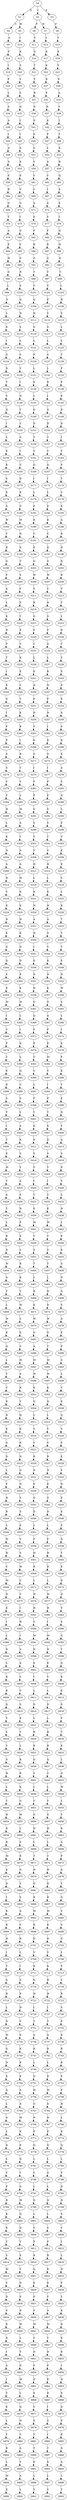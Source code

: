 strict digraph  {
	S0 -> S1 [ label = Q ];
	S0 -> S2 [ label = I ];
	S0 -> S3 [ label = E ];
	S1 -> S4 [ label = C ];
	S1 -> S5 [ label = M ];
	S2 -> S6 [ label = F ];
	S2 -> S7 [ label = W ];
	S3 -> S8 [ label = P ];
	S4 -> S9 [ label = A ];
	S5 -> S10 [ label = I ];
	S6 -> S11 [ label = V ];
	S7 -> S12 [ label = I ];
	S8 -> S13 [ label = V ];
	S9 -> S14 [ label = F ];
	S10 -> S15 [ label = K ];
	S11 -> S16 [ label = G ];
	S12 -> S17 [ label = K ];
	S13 -> S18 [ label = E ];
	S14 -> S19 [ label = I ];
	S15 -> S20 [ label = S ];
	S16 -> S21 [ label = T ];
	S17 -> S22 [ label = K ];
	S18 -> S23 [ label = Y ];
	S19 -> S24 [ label = F ];
	S20 -> S25 [ label = V ];
	S21 -> S26 [ label = V ];
	S22 -> S27 [ label = K ];
	S23 -> S28 [ label = E ];
	S24 -> S29 [ label = L ];
	S25 -> S30 [ label = S ];
	S26 -> S31 [ label = R ];
	S27 -> S32 [ label = F ];
	S28 -> S33 [ label = A ];
	S29 -> S34 [ label = S ];
	S30 -> S35 [ label = Q ];
	S31 -> S36 [ label = E ];
	S32 -> S37 [ label = R ];
	S33 -> S38 [ label = Y ];
	S34 -> S39 [ label = A ];
	S35 -> S40 [ label = L ];
	S36 -> S41 [ label = E ];
	S37 -> S42 [ label = K ];
	S38 -> S43 [ label = I ];
	S39 -> S44 [ label = I ];
	S40 -> S45 [ label = I ];
	S41 -> S46 [ label = K ];
	S42 -> S47 [ label = F ];
	S43 -> S48 [ label = I ];
	S44 -> S49 [ label = A ];
	S45 -> S50 [ label = S ];
	S46 -> S51 [ label = G ];
	S47 -> S52 [ label = L ];
	S48 -> S53 [ label = K ];
	S49 -> S54 [ label = S ];
	S50 -> S55 [ label = E ];
	S51 -> S56 [ label = V ];
	S52 -> S57 [ label = A ];
	S53 -> S58 [ label = R ];
	S54 -> S59 [ label = F ];
	S55 -> S60 [ label = E ];
	S56 -> S61 [ label = V ];
	S57 -> S62 [ label = V ];
	S58 -> S63 [ label = Q ];
	S59 -> S64 [ label = R ];
	S60 -> S65 [ label = V ];
	S61 -> S66 [ label = L ];
	S62 -> S67 [ label = I ];
	S63 -> S68 [ label = S ];
	S64 -> S69 [ label = G ];
	S65 -> S70 [ label = G ];
	S66 -> S71 [ label = A ];
	S67 -> S72 [ label = A ];
	S68 -> S73 [ label = E ];
	S69 -> S74 [ label = T ];
	S70 -> S75 [ label = I ];
	S71 -> S76 [ label = S ];
	S72 -> S77 [ label = S ];
	S73 -> S78 [ label = I ];
	S74 -> S79 [ label = A ];
	S75 -> S80 [ label = G ];
	S76 -> S81 [ label = F ];
	S77 -> S82 [ label = F ];
	S78 -> S83 [ label = Q ];
	S79 -> S84 [ label = P ];
	S80 -> S85 [ label = S ];
	S81 -> S86 [ label = R ];
	S82 -> S87 [ label = R ];
	S83 -> S88 [ label = H ];
	S84 -> S89 [ label = H ];
	S85 -> S90 [ label = S ];
	S86 -> S91 [ label = G ];
	S87 -> S92 [ label = G ];
	S88 -> S93 [ label = D ];
	S89 -> S94 [ label = G ];
	S90 -> S95 [ label = R ];
	S91 -> S96 [ label = T ];
	S92 -> S97 [ label = T ];
	S93 -> S98 [ label = T ];
	S94 -> S99 [ label = L ];
	S95 -> S100 [ label = F ];
	S96 -> S101 [ label = V ];
	S97 -> S102 [ label = V ];
	S98 -> S103 [ label = L ];
	S99 -> S104 [ label = S ];
	S100 -> S105 [ label = Q ];
	S101 -> S106 [ label = Q ];
	S102 -> S107 [ label = P ];
	S103 -> S108 [ label = R ];
	S104 -> S109 [ label = L ];
	S105 -> S110 [ label = N ];
	S106 -> S111 [ label = H ];
	S107 -> S112 [ label = Y ];
	S108 -> S113 [ label = S ];
	S109 -> S114 [ label = E ];
	S110 -> S115 [ label = S ];
	S111 -> S116 [ label = G ];
	S112 -> S117 [ label = G ];
	S113 -> S118 [ label = L ];
	S114 -> S119 [ label = I ];
	S115 -> S120 [ label = L ];
	S116 -> S121 [ label = L ];
	S117 -> S122 [ label = L ];
	S118 -> S123 [ label = L ];
	S119 -> S124 [ label = G ];
	S120 -> S125 [ label = S ];
	S121 -> S126 [ label = P ];
	S122 -> S127 [ label = S ];
	S123 -> S128 [ label = T ];
	S124 -> S129 [ label = D ];
	S125 -> S130 [ label = V ];
	S126 -> S131 [ label = L ];
	S127 -> S132 [ label = L ];
	S128 -> S133 [ label = F ];
	S129 -> S134 [ label = T ];
	S130 -> S135 [ label = I ];
	S131 -> S136 [ label = E ];
	S132 -> S137 [ label = E ];
	S133 -> S138 [ label = P ];
	S134 -> S139 [ label = V ];
	S135 -> S140 [ label = N ];
	S136 -> S141 [ label = I ];
	S137 -> S142 [ label = I ];
	S138 -> S143 [ label = E ];
	S139 -> S144 [ label = Q ];
	S140 -> S145 [ label = T ];
	S141 -> S146 [ label = G ];
	S142 -> S147 [ label = G ];
	S143 -> S148 [ label = D ];
	S144 -> S149 [ label = I ];
	S145 -> S150 [ label = Y ];
	S146 -> S151 [ label = D ];
	S147 -> S152 [ label = D ];
	S148 -> S153 [ label = D ];
	S149 -> S154 [ label = L ];
	S150 -> S155 [ label = A ];
	S151 -> S156 [ label = T ];
	S152 -> S157 [ label = T ];
	S153 -> S158 [ label = I ];
	S154 -> S159 [ label = E ];
	S155 -> S160 [ label = I ];
	S156 -> S161 [ label = V ];
	S157 -> S162 [ label = V ];
	S158 -> S163 [ label = V ];
	S159 -> S164 [ label = K ];
	S160 -> S165 [ label = S ];
	S161 -> S166 [ label = Q ];
	S162 -> S167 [ label = Q ];
	S163 -> S168 [ label = S ];
	S164 -> S169 [ label = S ];
	S165 -> S170 [ label = D ];
	S166 -> S171 [ label = I ];
	S167 -> S172 [ label = I ];
	S168 -> S173 [ label = T ];
	S169 -> S174 [ label = E ];
	S170 -> S175 [ label = K ];
	S171 -> S176 [ label = L ];
	S172 -> S177 [ label = L ];
	S173 -> S178 [ label = V ];
	S174 -> S179 [ label = G ];
	S175 -> S180 [ label = G ];
	S176 -> S181 [ label = E ];
	S177 -> S182 [ label = E ];
	S178 -> S183 [ label = K ];
	S179 -> S184 [ label = W ];
	S180 -> S185 [ label = M ];
	S181 -> S186 [ label = K ];
	S182 -> S187 [ label = K ];
	S183 -> S188 [ label = A ];
	S184 -> S189 [ label = Y ];
	S185 -> S190 [ label = Q ];
	S186 -> S191 [ label = C ];
	S187 -> S192 [ label = C ];
	S188 -> S193 [ label = R ];
	S189 -> S194 [ label = R ];
	S190 -> S195 [ label = G ];
	S191 -> S196 [ label = E ];
	S192 -> S197 [ label = D ];
	S193 -> S198 [ label = D ];
	S194 -> S199 [ label = G ];
	S195 -> S200 [ label = T ];
	S196 -> S201 [ label = G ];
	S197 -> S202 [ label = G ];
	S198 -> S203 [ label = R ];
	S199 -> S204 [ label = F ];
	S200 -> S205 [ label = S ];
	S201 -> S206 [ label = W ];
	S202 -> S207 [ label = W ];
	S203 -> S208 [ label = R ];
	S204 -> S209 [ label = A ];
	S205 -> S210 [ label = F ];
	S206 -> S211 [ label = Y ];
	S207 -> S212 [ label = Y ];
	S208 -> S213 [ label = T ];
	S209 -> S214 [ label = L ];
	S210 -> S215 [ label = P ];
	S211 -> S216 [ label = R ];
	S212 -> S217 [ label = R ];
	S213 -> S218 [ label = T ];
	S214 -> S219 [ label = K ];
	S215 -> S220 [ label = T ];
	S216 -> S221 [ label = G ];
	S217 -> S222 [ label = G ];
	S218 -> S223 [ label = I ];
	S219 -> S224 [ label = N ];
	S220 -> S225 [ label = E ];
	S221 -> S226 [ label = F ];
	S222 -> S227 [ label = F ];
	S223 -> S228 [ label = D ];
	S224 -> S229 [ label = P ];
	S225 -> S230 [ label = V ];
	S226 -> S231 [ label = I ];
	S227 -> S232 [ label = A ];
	S228 -> S233 [ label = T ];
	S229 -> S234 [ label = T ];
	S230 -> S235 [ label = K ];
	S231 -> S236 [ label = L ];
	S232 -> S237 [ label = L ];
	S233 -> S238 [ label = V ];
	S234 -> S239 [ label = I ];
	S235 -> S240 [ label = E ];
	S236 -> S241 [ label = K ];
	S237 -> S242 [ label = K ];
	S238 -> S243 [ label = P ];
	S239 -> S244 [ label = K ];
	S240 -> S245 [ label = L ];
	S241 -> S246 [ label = N ];
	S242 -> S247 [ label = N ];
	S243 -> S248 [ label = P ];
	S244 -> S249 [ label = G ];
	S245 -> S250 [ label = T ];
	S246 -> S251 [ label = P ];
	S247 -> S252 [ label = P ];
	S248 -> S253 [ label = E ];
	S249 -> S254 [ label = I ];
	S250 -> S255 [ label = K ];
	S251 -> S256 [ label = N ];
	S252 -> S257 [ label = N ];
	S253 -> S258 [ label = A ];
	S254 -> S259 [ label = F ];
	S255 -> S260 [ label = K ];
	S256 -> S261 [ label = V ];
	S257 -> S262 [ label = I ];
	S258 -> S263 [ label = S ];
	S259 -> S264 [ label = P ];
	S260 -> S265 [ label = I ];
	S261 -> S266 [ label = K ];
	S262 -> S267 [ label = K ];
	S263 -> S268 [ label = K ];
	S264 -> S269 [ label = S ];
	S265 -> S270 [ label = R ];
	S266 -> S271 [ label = G ];
	S267 -> S272 [ label = G ];
	S268 -> S273 [ label = E ];
	S269 -> S274 [ label = S ];
	S270 -> S275 [ label = T ];
	S271 -> S276 [ label = I ];
	S272 -> S277 [ label = I ];
	S273 -> S278 [ label = A ];
	S274 -> S279 [ label = Y ];
	S275 -> S280 [ label = V ];
	S276 -> S281 [ label = F ];
	S277 -> S282 [ label = F ];
	S278 -> S283 [ label = S ];
	S279 -> S284 [ label = V ];
	S280 -> S285 [ label = L ];
	S281 -> S286 [ label = P ];
	S282 -> S287 [ label = P ];
	S283 -> S288 [ label = G ];
	S284 -> S289 [ label = H ];
	S285 -> S290 [ label = M ];
	S286 -> S291 [ label = S ];
	S287 -> S292 [ label = S ];
	S288 -> S293 [ label = L ];
	S289 -> S294 [ label = L ];
	S290 -> S295 [ label = A ];
	S291 -> S296 [ label = S ];
	S292 -> S297 [ label = S ];
	S293 -> S298 [ label = F ];
	S294 -> S299 [ label = K ];
	S295 -> S300 [ label = T ];
	S296 -> S301 [ label = Y ];
	S297 -> S302 [ label = Y ];
	S298 -> S303 [ label = V ];
	S299 -> S304 [ label = N ];
	S300 -> S305 [ label = A ];
	S301 -> S306 [ label = V ];
	S302 -> S307 [ label = V ];
	S303 -> S308 [ label = K ];
	S304 -> S309 [ label = A ];
	S305 -> S310 [ label = A ];
	S306 -> S311 [ label = H ];
	S307 -> S312 [ label = H ];
	S308 -> S313 [ label = E ];
	S309 -> S314 [ label = N ];
	S310 -> S315 [ label = M ];
	S311 -> S316 [ label = L ];
	S312 -> S317 [ label = L ];
	S313 -> S318 [ label = C ];
	S314 -> S319 [ label = V ];
	S315 -> S320 [ label = K ];
	S316 -> S321 [ label = K ];
	S317 -> S322 [ label = K ];
	S318 -> S323 [ label = I ];
	S319 -> S324 [ label = K ];
	S320 -> S325 [ label = E ];
	S321 -> S326 [ label = N ];
	S322 -> S327 [ label = H ];
	S323 -> S328 [ label = K ];
	S324 -> S329 [ label = N ];
	S325 -> S330 [ label = H ];
	S326 -> S331 [ label = A ];
	S327 -> S332 [ label = A ];
	S328 -> S333 [ label = T ];
	S329 -> S334 [ label = K ];
	S330 -> S335 [ label = K ];
	S331 -> S336 [ label = H ];
	S332 -> S337 [ label = G ];
	S333 -> S338 [ label = Y ];
	S334 -> S339 [ label = G ];
	S335 -> S340 [ label = D ];
	S336 -> S341 [ label = I ];
	S337 -> S342 [ label = V ];
	S338 -> S343 [ label = T ];
	S339 -> S344 [ label = Q ];
	S340 -> S345 [ label = D ];
	S341 -> S346 [ label = K ];
	S342 -> S347 [ label = K ];
	S343 -> S348 [ label = S ];
	S344 -> S349 [ label = F ];
	S345 -> S350 [ label = P ];
	S346 -> S351 [ label = N ];
	S347 -> S352 [ label = N ];
	S348 -> S353 [ label = N ];
	S349 -> S354 [ label = E ];
	S350 -> S355 [ label = E ];
	S351 -> S356 [ label = R ];
	S352 -> S357 [ label = K ];
	S353 -> S358 [ label = W ];
	S354 -> S359 [ label = M ];
	S355 -> S360 [ label = M ];
	S356 -> S361 [ label = G ];
	S357 -> S362 [ label = G ];
	S358 -> S363 [ label = S ];
	S359 -> S364 [ label = I ];
	S360 -> S365 [ label = L ];
	S361 -> S366 [ label = Q ];
	S362 -> S367 [ label = Q ];
	S363 -> S368 [ label = L ];
	S364 -> S369 [ label = V ];
	S365 -> S370 [ label = I ];
	S366 -> S371 [ label = F ];
	S367 -> S372 [ label = F ];
	S368 -> S373 [ label = I ];
	S369 -> S374 [ label = P ];
	S370 -> S375 [ label = D ];
	S371 -> S376 [ label = E ];
	S372 -> S377 [ label = E ];
	S373 -> S378 [ label = E ];
	S374 -> S379 [ label = T ];
	S375 -> S380 [ label = L ];
	S376 -> S381 [ label = T ];
	S377 -> S382 [ label = M ];
	S378 -> S383 [ label = P ];
	S379 -> S384 [ label = E ];
	S380 -> S385 [ label = Q ];
	S381 -> S386 [ label = V ];
	S382 -> S387 [ label = V ];
	S383 -> S388 [ label = K ];
	S384 -> S389 [ label = D ];
	S385 -> S390 [ label = C ];
	S386 -> S391 [ label = L ];
	S387 -> S392 [ label = I ];
	S388 -> S393 [ label = Y ];
	S389 -> S394 [ label = S ];
	S390 -> S395 [ label = S ];
	S391 -> S396 [ label = P ];
	S392 -> S397 [ label = P ];
	S393 -> S398 [ label = E ];
	S394 -> S399 [ label = V ];
	S395 -> S400 [ label = L ];
	S396 -> S401 [ label = V ];
	S397 -> S402 [ label = T ];
	S398 -> S403 [ label = Q ];
	S399 -> S404 [ label = I ];
	S400 -> S405 [ label = A ];
	S401 -> S406 [ label = E ];
	S402 -> S407 [ label = E ];
	S403 -> S408 [ label = Y ];
	S404 -> S409 [ label = T ];
	S405 -> S410 [ label = K ];
	S406 -> S411 [ label = D ];
	S407 -> S412 [ label = D ];
	S408 -> S413 [ label = A ];
	S409 -> S414 [ label = E ];
	S410 -> S415 [ label = S ];
	S411 -> S416 [ label = S ];
	S412 -> S417 [ label = S ];
	S413 -> S418 [ label = S ];
	S414 -> S419 [ label = M ];
	S415 -> S420 [ label = Y ];
	S416 -> S421 [ label = V ];
	S417 -> S422 [ label = V ];
	S418 -> S423 [ label = D ];
	S419 -> S424 [ label = T ];
	S420 -> S425 [ label = A ];
	S421 -> S426 [ label = I ];
	S422 -> S427 [ label = I ];
	S423 -> S428 [ label = Y ];
	S424 -> S429 [ label = A ];
	S425 -> S430 [ label = E ];
	S426 -> S431 [ label = T ];
	S427 -> S432 [ label = T ];
	S428 -> S433 [ label = L ];
	S429 -> S434 [ label = T ];
	S430 -> S435 [ label = N ];
	S431 -> S436 [ label = E ];
	S432 -> S437 [ label = E ];
	S433 -> S438 [ label = H ];
	S434 -> S439 [ label = L ];
	S435 -> S440 [ label = P ];
	S436 -> S441 [ label = M ];
	S437 -> S442 [ label = M ];
	S438 -> S443 [ label = L ];
	S439 -> S444 [ label = R ];
	S440 -> S445 [ label = E ];
	S441 -> S446 [ label = T ];
	S442 -> S447 [ label = T ];
	S443 -> S448 [ label = P ];
	S444 -> S449 [ label = D ];
	S445 -> S450 [ label = L ];
	S446 -> S451 [ label = S ];
	S447 -> S452 [ label = S ];
	S448 -> S453 [ label = K ];
	S449 -> S454 [ label = W ];
	S450 -> S455 [ label = R ];
	S451 -> S456 [ label = T ];
	S452 -> S457 [ label = T ];
	S453 -> S458 [ label = G ];
	S454 -> S459 [ label = G ];
	S455 -> S460 [ label = K ];
	S456 -> S461 [ label = L ];
	S457 -> S462 [ label = L ];
	S458 -> S463 [ label = D ];
	S459 -> S464 [ label = T ];
	S460 -> S465 [ label = T ];
	S461 -> S466 [ label = R ];
	S462 -> S467 [ label = R ];
	S463 -> S468 [ label = G ];
	S464 -> S469 [ label = L ];
	S465 -> S470 [ label = W ];
	S466 -> S471 [ label = E ];
	S467 -> S472 [ label = D ];
	S468 -> S473 [ label = S ];
	S469 -> S474 [ label = W ];
	S470 -> S475 [ label = L ];
	S471 -> S476 [ label = W ];
	S472 -> S477 [ label = W ];
	S473 -> S478 [ label = A ];
	S474 -> S479 [ label = K ];
	S475 -> S480 [ label = E ];
	S476 -> S481 [ label = G ];
	S477 -> S482 [ label = G ];
	S478 -> S483 [ label = P ];
	S479 -> S484 [ label = Q ];
	S480 -> S485 [ label = S ];
	S481 -> S486 [ label = A ];
	S482 -> S487 [ label = T ];
	S483 -> S488 [ label = P ];
	S484 -> S489 [ label = L ];
	S485 -> S490 [ label = M ];
	S486 -> S491 [ label = M ];
	S487 -> S492 [ label = M ];
	S488 -> S493 [ label = S ];
	S489 -> S494 [ label = Y ];
	S490 -> S495 [ label = A ];
	S491 -> S496 [ label = W ];
	S492 -> S497 [ label = W ];
	S493 -> S498 [ label = L ];
	S494 -> S499 [ label = V ];
	S495 -> S500 [ label = R ];
	S496 -> S501 [ label = K ];
	S497 -> S502 [ label = K ];
	S498 -> S503 [ label = T ];
	S499 -> S504 [ label = K ];
	S500 -> S505 [ label = V ];
	S501 -> S506 [ label = Q ];
	S502 -> S507 [ label = Q ];
	S503 -> S508 [ label = E ];
	S504 -> S509 [ label = N ];
	S505 -> S510 [ label = H ];
	S506 -> S511 [ label = L ];
	S507 -> S512 [ label = L ];
	S508 -> S513 [ label = Q ];
	S509 -> S514 [ label = E ];
	S510 -> S515 [ label = K ];
	S511 -> S516 [ label = Y ];
	S512 -> S517 [ label = Y ];
	S513 -> S518 [ label = V ];
	S514 -> S519 [ label = G ];
	S515 -> S520 [ label = K ];
	S516 -> S521 [ label = V ];
	S517 -> S522 [ label = V ];
	S518 -> S523 [ label = F ];
	S519 -> S524 [ label = D ];
	S520 -> S525 [ label = N ];
	S521 -> S526 [ label = R ];
	S522 -> S527 [ label = R ];
	S523 -> S528 [ label = E ];
	S524 -> S529 [ label = L ];
	S525 -> S530 [ label = G ];
	S526 -> S531 [ label = N ];
	S527 -> S532 [ label = N ];
	S528 -> S533 [ label = V ];
	S529 -> S534 [ label = F ];
	S530 -> S535 [ label = N ];
	S531 -> S536 [ label = E ];
	S532 -> S537 [ label = E ];
	S533 -> S538 [ label = D ];
	S534 -> S539 [ label = H ];
	S535 -> S540 [ label = Y ];
	S536 -> S541 [ label = G ];
	S537 -> S542 [ label = G ];
	S538 -> S543 [ label = E ];
	S539 -> S544 [ label = R ];
	S540 -> S545 [ label = S ];
	S541 -> S546 [ label = D ];
	S542 -> S547 [ label = D ];
	S543 -> S548 [ label = E ];
	S544 -> S549 [ label = L ];
	S545 -> S550 [ label = E ];
	S546 -> S551 [ label = L ];
	S547 -> S552 [ label = L ];
	S548 -> S553 [ label = P ];
	S549 -> S554 [ label = W ];
	S550 -> S555 [ label = V ];
	S551 -> S556 [ label = F ];
	S552 -> S557 [ label = F ];
	S553 -> S558 [ label = D ];
	S554 -> S559 [ label = H ];
	S555 -> S560 [ label = S ];
	S556 -> S561 [ label = H ];
	S557 -> S562 [ label = H ];
	S558 -> S563 [ label = Y ];
	S559 -> S564 [ label = V ];
	S560 -> S565 [ label = M ];
	S561 -> S566 [ label = R ];
	S562 -> S567 [ label = R ];
	S563 -> S568 [ label = E ];
	S564 -> S569 [ label = M ];
	S565 -> S570 [ label = C ];
	S566 -> S571 [ label = L ];
	S567 -> S572 [ label = L ];
	S568 -> S573 [ label = D ];
	S569 -> S574 [ label = N ];
	S570 -> S575 [ label = Y ];
	S571 -> S576 [ label = W ];
	S572 -> S577 [ label = W ];
	S573 -> S578 [ label = D ];
	S574 -> S579 [ label = E ];
	S575 -> S580 [ label = I ];
	S576 -> S581 [ label = H ];
	S577 -> S582 [ label = H ];
	S578 -> S583 [ label = V ];
	S579 -> S584 [ label = I ];
	S580 -> S585 [ label = H ];
	S581 -> S586 [ label = V ];
	S582 -> S587 [ label = I ];
	S583 -> S588 [ label = S ];
	S584 -> S589 [ label = L ];
	S585 -> S590 [ label = I ];
	S586 -> S591 [ label = M ];
	S587 -> S592 [ label = M ];
	S588 -> S593 [ label = G ];
	S589 -> S594 [ label = D ];
	S590 -> S595 [ label = A ];
	S591 -> S596 [ label = N ];
	S592 -> S597 [ label = N ];
	S593 -> S598 [ label = T ];
	S594 -> S599 [ label = L ];
	S595 -> S600 [ label = A ];
	S596 -> S601 [ label = E ];
	S597 -> S602 [ label = E ];
	S598 -> S603 [ label = Q ];
	S599 -> S604 [ label = R ];
	S600 -> S605 [ label = L ];
	S601 -> S606 [ label = I ];
	S602 -> S607 [ label = V ];
	S603 -> S608 [ label = K ];
	S604 -> S609 [ label = R ];
	S605 -> S610 [ label = V ];
	S606 -> S611 [ label = L ];
	S607 -> S612 [ label = L ];
	S608 -> S613 [ label = E ];
	S609 -> S614 [ label = Q ];
	S610 -> S615 [ label = S ];
	S611 -> S616 [ label = D ];
	S612 -> S617 [ label = D ];
	S613 -> S618 [ label = G ];
	S614 -> S619 [ label = V ];
	S615 -> S620 [ label = E ];
	S616 -> S621 [ label = L ];
	S617 -> S622 [ label = L ];
	S618 -> S623 [ label = V ];
	S619 -> S624 [ label = L ];
	S620 -> S625 [ label = Y ];
	S621 -> S626 [ label = R ];
	S622 -> S627 [ label = R ];
	S623 -> S628 [ label = T ];
	S624 -> S629 [ label = V ];
	S625 -> S630 [ label = L ];
	S626 -> S631 [ label = R ];
	S627 -> S632 [ label = R ];
	S628 -> S633 [ label = K ];
	S629 -> S634 [ label = G ];
	S630 -> S635 [ label = K ];
	S631 -> S636 [ label = Q ];
	S632 -> S637 [ label = Q ];
	S633 -> S638 [ label = L ];
	S634 -> S639 [ label = H ];
	S635 -> S640 [ label = R ];
	S636 -> S641 [ label = V ];
	S637 -> S642 [ label = V ];
	S638 -> S643 [ label = G ];
	S639 -> S644 [ label = L ];
	S640 -> S645 [ label = K ];
	S641 -> S646 [ label = L ];
	S642 -> S647 [ label = L ];
	S643 -> S648 [ label = W ];
	S644 -> S649 [ label = T ];
	S645 -> S650 [ label = G ];
	S646 -> S651 [ label = V ];
	S647 -> S652 [ label = V ];
	S648 -> S653 [ label = L ];
	S649 -> S654 [ label = H ];
	S650 -> S655 [ label = M ];
	S651 -> S656 [ label = G ];
	S652 -> S657 [ label = G ];
	S653 -> S658 [ label = Y ];
	S654 -> S659 [ label = D ];
	S655 -> S660 [ label = L ];
	S656 -> S661 [ label = H ];
	S657 -> S662 [ label = H ];
	S658 -> S663 [ label = K ];
	S659 -> S664 [ label = R ];
	S660 -> S665 [ label = S ];
	S661 -> S666 [ label = L ];
	S662 -> S667 [ label = L ];
	S663 -> S668 [ label = A ];
	S664 -> S669 [ label = M ];
	S665 -> S670 [ label = K ];
	S666 -> S671 [ label = T ];
	S667 -> S672 [ label = T ];
	S668 -> S673 [ label = P ];
	S669 -> S674 [ label = K ];
	S670 -> S675 [ label = G ];
	S671 -> S676 [ label = H ];
	S672 -> S677 [ label = H ];
	S673 -> S678 [ label = A ];
	S674 -> S679 [ label = D ];
	S675 -> S680 [ label = C ];
	S676 -> S681 [ label = D ];
	S677 -> S682 [ label = D ];
	S678 -> S683 [ label = Y ];
	S679 -> S684 [ label = I ];
	S680 -> S685 [ label = S ];
	S681 -> S686 [ label = R ];
	S682 -> S687 [ label = R ];
	S683 -> S688 [ label = G ];
	S684 -> S689 [ label = K ];
	S685 -> S690 [ label = A ];
	S686 -> S691 [ label = M ];
	S687 -> S692 [ label = M ];
	S688 -> S693 [ label = V ];
	S689 -> S694 [ label = R ];
	S690 -> S695 [ label = F ];
	S691 -> S696 [ label = R ];
	S692 -> S697 [ label = K ];
	S693 -> S698 [ label = S ];
	S694 -> S699 [ label = H ];
	S695 -> S700 [ label = R ];
	S696 -> S701 [ label = D ];
	S697 -> S702 [ label = D ];
	S698 -> S703 [ label = G ];
	S699 -> S704 [ label = I ];
	S700 -> S705 [ label = L ];
	S701 -> S706 [ label = V ];
	S702 -> S707 [ label = V ];
	S703 -> S708 [ label = L ];
	S704 -> S709 [ label = T ];
	S705 -> S710 [ label = I ];
	S706 -> S711 [ label = K ];
	S707 -> S712 [ label = K ];
	S708 -> S713 [ label = S ];
	S709 -> S714 [ label = A ];
	S710 -> S715 [ label = S ];
	S711 -> S716 [ label = Q ];
	S712 -> S717 [ label = R ];
	S713 -> S718 [ label = I ];
	S714 -> S719 [ label = R ];
	S715 -> S720 [ label = P ];
	S716 -> S721 [ label = H ];
	S717 -> S722 [ label = H ];
	S718 -> S723 [ label = R ];
	S719 -> S724 [ label = L ];
	S720 -> S725 [ label = N ];
	S721 -> S726 [ label = I ];
	S722 -> S727 [ label = I ];
	S723 -> S728 [ label = S ];
	S724 -> S729 [ label = D ];
	S725 -> S730 [ label = V ];
	S726 -> S731 [ label = T ];
	S727 -> S732 [ label = T ];
	S728 -> S733 [ label = F ];
	S729 -> S734 [ label = W ];
	S730 -> S735 [ label = E ];
	S731 -> S736 [ label = A ];
	S732 -> S737 [ label = A ];
	S733 -> S738 [ label = K ];
	S734 -> S739 [ label = G ];
	S735 -> S740 [ label = K ];
	S736 -> S741 [ label = R ];
	S737 -> S742 [ label = R ];
	S738 -> S743 [ label = R ];
	S739 -> S744 [ label = N ];
	S740 -> S745 [ label = E ];
	S741 -> S746 [ label = L ];
	S742 -> S747 [ label = L ];
	S743 -> S748 [ label = R ];
	S744 -> S749 [ label = E ];
	S745 -> S750 [ label = E ];
	S746 -> S751 [ label = D ];
	S747 -> S752 [ label = D ];
	S748 -> S753 [ label = F ];
	S749 -> S754 [ label = Q ];
	S750 -> S755 [ label = S ];
	S751 -> S756 [ label = W ];
	S752 -> S757 [ label = W ];
	S753 -> S758 [ label = F ];
	S754 -> S759 [ label = L ];
	S755 -> S760 [ label = A ];
	S756 -> S761 [ label = G ];
	S757 -> S762 [ label = G ];
	S758 -> S763 [ label = H ];
	S759 -> S764 [ label = G ];
	S760 -> S765 [ label = M ];
	S761 -> S766 [ label = N ];
	S762 -> S767 [ label = N ];
	S763 -> S768 [ label = L ];
	S764 -> S769 [ label = L ];
	S765 -> S770 [ label = K ];
	S766 -> S771 [ label = E ];
	S767 -> S772 [ label = E ];
	S768 -> S773 [ label = K ];
	S769 -> S774 [ label = D ];
	S770 -> S775 [ label = E ];
	S771 -> S776 [ label = Q ];
	S772 -> S777 [ label = Q ];
	S773 -> S778 [ label = Q ];
	S774 -> S779 [ label = L ];
	S775 -> S780 [ label = D ];
	S776 -> S781 [ label = L ];
	S777 -> S782 [ label = L ];
	S778 -> S783 [ label = L ];
	S779 -> S784 [ label = V ];
	S780 -> S785 [ label = T ];
	S781 -> S786 [ label = C ];
	S782 -> S787 [ label = G ];
	S783 -> S788 [ label = P ];
	S784 -> S789 [ label = P ];
	S785 -> S790 [ label = G ];
	S786 -> S791 [ label = L ];
	S787 -> S792 [ label = L ];
	S788 -> S793 [ label = D ];
	S789 -> S794 [ label = R ];
	S790 -> S795 [ label = M ];
	S791 -> S796 [ label = D ];
	S792 -> S797 [ label = D ];
	S793 -> S798 [ label = N ];
	S794 -> S799 [ label = K ];
	S795 -> S800 [ label = Q ];
	S796 -> S801 [ label = L ];
	S797 -> S802 [ label = L ];
	S798 -> S803 [ label = S ];
	S799 -> S804 [ label = E ];
	S800 -> S805 [ label = D ];
	S801 -> S806 [ label = V ];
	S802 -> S807 [ label = V ];
	S803 -> S808 [ label = Y ];
	S804 -> S809 [ label = Y ];
	S805 -> S810 [ label = V ];
	S806 -> S811 [ label = P ];
	S807 -> S812 [ label = P ];
	S808 -> S813 [ label = I ];
	S809 -> S814 [ label = S ];
	S810 -> S815 [ label = P ];
	S811 -> S816 [ label = R ];
	S812 -> S817 [ label = R ];
	S813 -> S818 [ label = L ];
	S814 -> S819 [ label = M ];
	S815 -> S820 [ label = Y ];
	S816 -> S821 [ label = Q ];
	S817 -> S822 [ label = K ];
	S818 -> S823 [ label = N ];
	S819 -> S824 [ label = V ];
	S820 -> S825 [ label = N ];
	S821 -> S826 [ label = E ];
	S822 -> S827 [ label = E ];
	S823 -> S828 [ label = F ];
	S824 -> S829 [ label = D ];
	S825 -> S830 [ label = E ];
	S826 -> S831 [ label = F ];
	S827 -> S832 [ label = Y ];
	S828 -> S833 [ label = Y ];
	S829 -> S834 [ label = S ];
	S830 -> S835 [ label = D ];
	S831 -> S836 [ label = S ];
	S832 -> S837 [ label = A ];
	S833 -> S838 [ label = K ];
	S834 -> S839 [ label = D ];
	S835 -> S840 [ label = M ];
	S836 -> S841 [ label = M ];
	S837 -> S842 [ label = M ];
	S838 -> S843 [ label = D ];
	S839 -> S844 [ label = D ];
	S840 -> S845 [ label = L ];
	S841 -> S846 [ label = V ];
	S842 -> S847 [ label = V ];
	S843 -> S848 [ label = E ];
	S844 -> S849 [ label = I ];
	S845 -> S850 [ label = V ];
	S846 -> S851 [ label = D ];
	S847 -> S852 [ label = D ];
	S848 -> S853 [ label = K ];
	S849 -> S854 [ label = S ];
	S850 -> S855 [ label = D ];
	S851 -> S856 [ label = P ];
	S852 -> S857 [ label = P ];
	S853 -> S858 [ label = I ];
	S854 -> S859 [ label = I ];
	S855 -> S860 [ label = M ];
	S856 -> S861 [ label = D ];
	S857 -> S862 [ label = E ];
	S858 -> S863 [ label = N ];
	S859 -> S864 [ label = T ];
	S860 -> S865 [ label = L ];
	S861 -> S866 [ label = E ];
	S862 -> S867 [ label = D ];
	S863 -> S868 [ label = K ];
	S864 -> S869 [ label = E ];
	S865 -> S870 [ label = Q ];
	S866 -> S871 [ label = V ];
	S867 -> S872 [ label = I ];
	S868 -> S873 [ label = D ];
	S869 -> S874 [ label = L ];
	S870 -> S875 [ label = N ];
	S871 -> S876 [ label = S ];
	S872 -> S877 [ label = S ];
	S873 -> S878 [ label = P ];
	S874 -> S879 [ label = Y ];
	S875 -> S880 [ label = C ];
	S876 -> S881 [ label = V ];
	S877 -> S882 [ label = I ];
	S878 -> S883 [ label = K ];
	S879 -> S884 [ label = R ];
	S880 -> S885 [ label = A ];
	S881 -> S886 [ label = T ];
	S882 -> S887 [ label = T ];
	S883 -> S888 [ label = G ];
	S884 -> S889 [ label = L ];
	S885 -> S890 [ label = V ];
	S886 -> S891 [ label = E ];
	S887 -> S892 [ label = E ];
	S888 -> S893 [ label = A ];
	S889 -> S894 [ label = M ];
	S890 -> S895 [ label = A ];
	S891 -> S896 [ label = L ];
	S892 -> S897 [ label = L ];
	S893 -> S898 [ label = I ];
	S894 -> S899 [ label = E ];
	S895 -> S900 [ label = L ];
	S896 -> S901 [ label = Y ];
	S897 -> S902 [ label = Y ];
	S898 -> S903 [ label = Y ];
}

